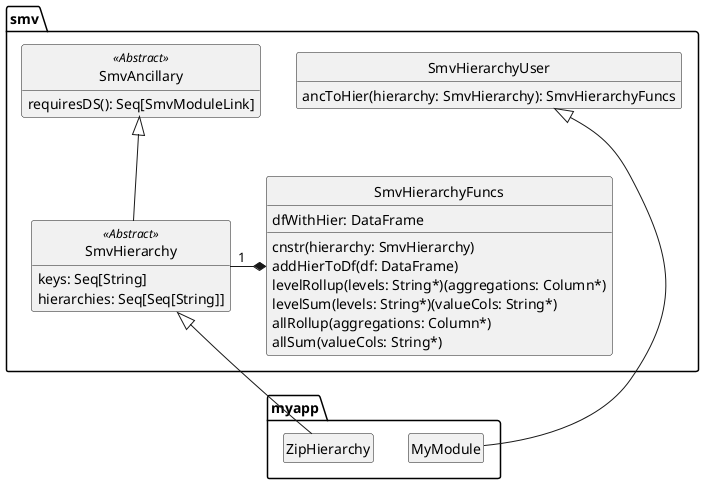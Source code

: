 @startuml
hide empty methods
hide empty fields
hide circle

namespace smv {
  class SmvAncillary <<Abstract>> {
    requiresDS(): Seq[SmvModuleLink]
  }

  class SmvHierarchy <<Abstract>> extends SmvAncillary {
    keys: Seq[String]
    hierarchies: Seq[Seq[String]]
  }

  class SmvHierarchyFuncs {
    dfWithHier: DataFrame
    cnstr(hierarchy: SmvHierarchy)
    addHierToDf(df: DataFrame)
    levelRollup(levels: String*)(aggregations: Column*)
    levelSum(levels: String*)(valueCols: String*)
    allRollup(aggregations: Column*)
    allSum(valueCols: String*)
  }

  class SmvHierarchyUser {
    ancToHier(hierarchy: SmvHierarchy): SmvHierarchyFuncs
  }

  SmvHierarchyFuncs *-L- "1" SmvHierarchy
}

namespace myapp {
  class ZipHierarchy extends smv.SmvHierarchy
  class MyModule extends smv.SmvHierarchyUser
}

@enduml
